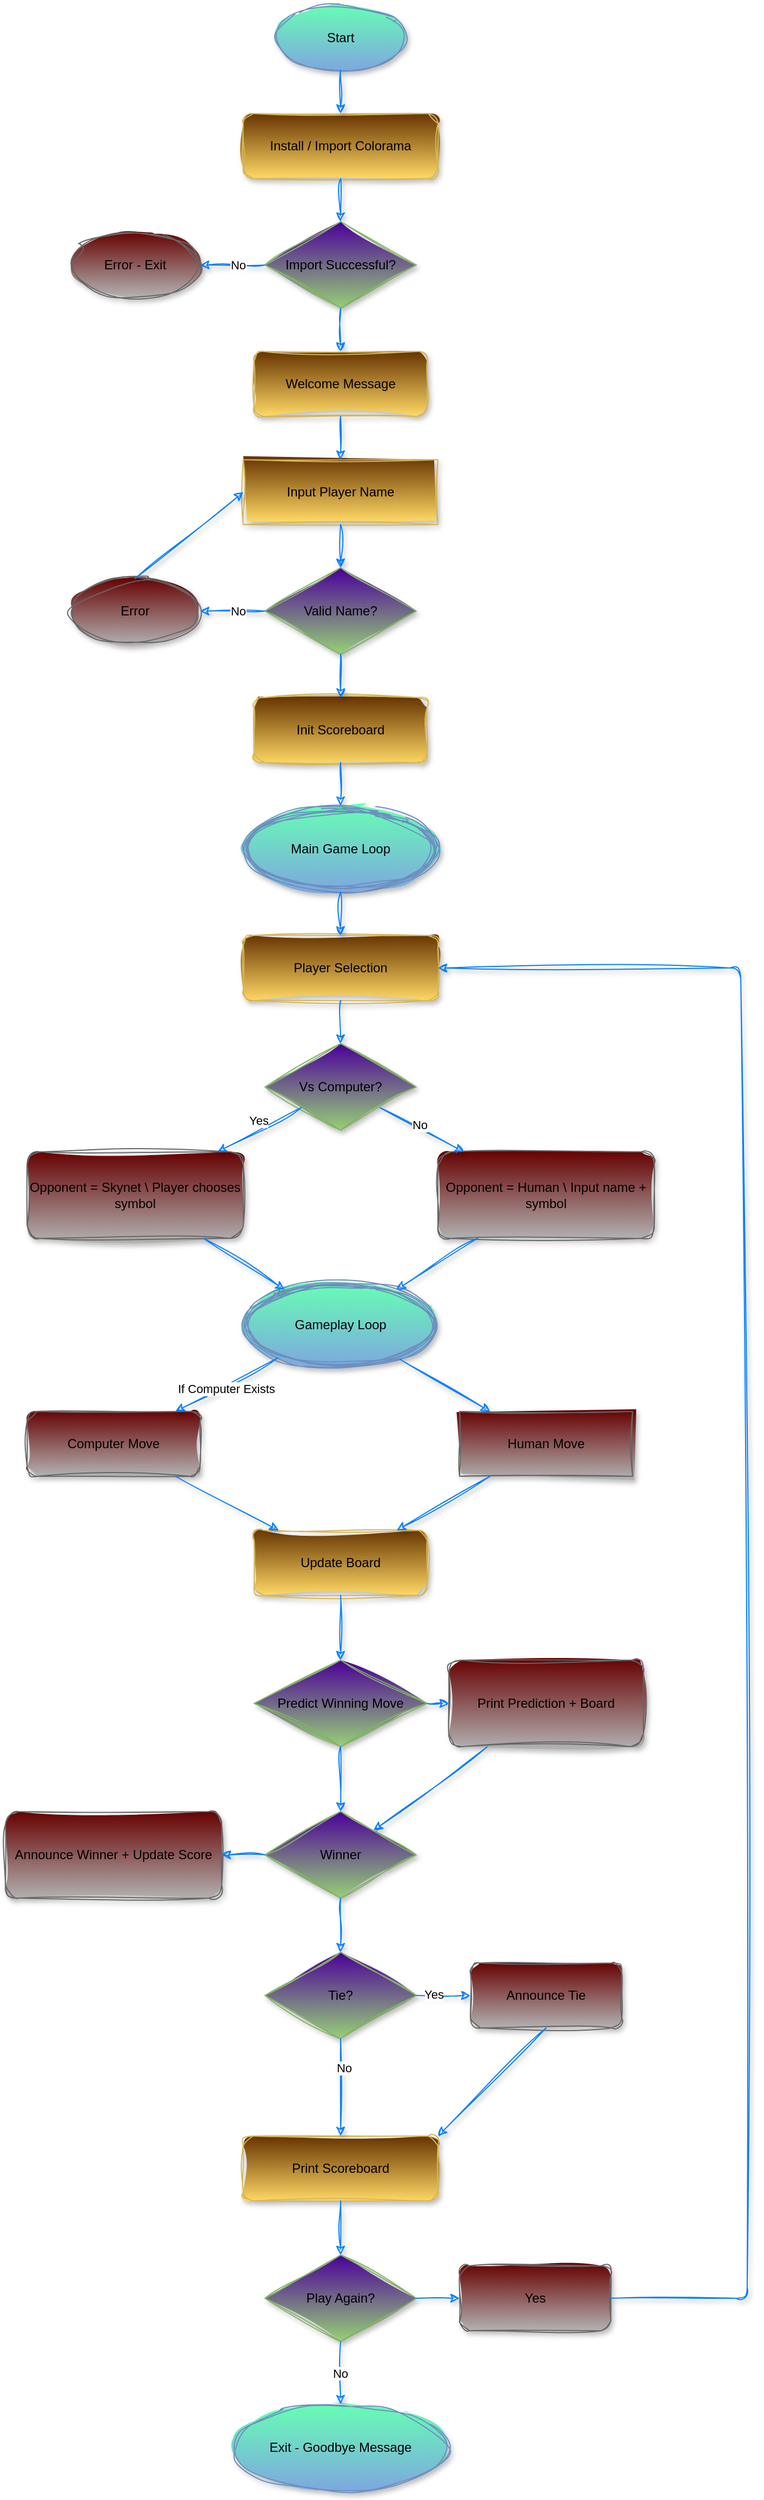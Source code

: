 <mxfile version="28.0.6">
  <diagram name="Cyber XO Extreme Flow" id="detailed1">
    <mxGraphModel dx="2066" dy="1226" grid="1" gridSize="10" guides="1" tooltips="1" connect="1" arrows="1" fold="1" page="1" pageScale="1" pageWidth="827" pageHeight="1169" math="0" shadow="0">
      <root>
        <mxCell id="0" />
        <mxCell id="1" parent="0" />
        <mxCell id="start" value="Start" style="ellipse;whiteSpace=wrap;html=1;sketch=1;curveFitting=1;jiggle=2;fillColor=#66FFB3;gradientColor=#7ea6e0;strokeColor=#6c8ebf;shadow=1;" parent="1" vertex="1">
          <mxGeometry x="324" y="10" width="120" height="60" as="geometry" />
        </mxCell>
        <mxCell id="install" value="Install / Import Colorama" style="rounded=1;whiteSpace=wrap;html=1;fillColor=#663300;strokeColor=#d6b656;gradientColor=#ffd966;sketch=1;curveFitting=1;jiggle=2;shadow=1;" parent="1" vertex="1">
          <mxGeometry x="294" y="110" width="180" height="60" as="geometry" />
        </mxCell>
        <mxCell id="import_dec" value="Import Successful?" style="rhombus;whiteSpace=wrap;html=1;fillColor=#4C0099;strokeColor=#82b366;gradientColor=#97d077;sketch=1;curveFitting=1;jiggle=2;shadow=1;" parent="1" vertex="1">
          <mxGeometry x="314" y="210" width="140" height="80" as="geometry" />
        </mxCell>
        <mxCell id="exit_err" value="Error - Exit" style="ellipse;whiteSpace=wrap;html=1;fillColor=#660000;strokeColor=#666666;gradientColor=#b3b3b3;sketch=1;curveFitting=1;jiggle=2;shadow=1;" parent="1" vertex="1">
          <mxGeometry x="134" y="220" width="120" height="60" as="geometry" />
        </mxCell>
        <mxCell id="welcome" value="Welcome Message" style="rounded=1;whiteSpace=wrap;html=1;fillColor=#663300;strokeColor=#d6b656;gradientColor=#ffd966;sketch=1;curveFitting=1;jiggle=2;shadow=1;" parent="1" vertex="1">
          <mxGeometry x="304" y="330" width="160" height="60" as="geometry" />
        </mxCell>
        <mxCell id="input_name" value="Input Player Name" style="parallelogram;whiteSpace=wrap;html=1;fillColor=#663300;strokeColor=#d6b656;gradientColor=#ffd966;sketch=1;curveFitting=1;jiggle=2;shadow=1;" parent="1" vertex="1">
          <mxGeometry x="294" y="430" width="180" height="60" as="geometry" />
        </mxCell>
        <mxCell id="valid_name" value="Valid Name?" style="rhombus;whiteSpace=wrap;html=1;fillColor=#4C0099;strokeColor=#82b366;gradientColor=#97d077;sketch=1;curveFitting=1;jiggle=2;shadow=1;" parent="1" vertex="1">
          <mxGeometry x="314" y="530" width="140" height="80" as="geometry" />
        </mxCell>
        <mxCell id="scoreboard" value="Init Scoreboard" style="rounded=1;whiteSpace=wrap;html=1;fillColor=#663300;strokeColor=#d6b656;gradientColor=#ffd966;sketch=1;curveFitting=1;jiggle=2;shadow=1;" parent="1" vertex="1">
          <mxGeometry x="304" y="650" width="160" height="60" as="geometry" />
        </mxCell>
        <mxCell id="main_loop" value="Main Game Loop" style="ellipse;shape=doubleEllipse;whiteSpace=wrap;html=1;fillColor=#66FFB3;strokeColor=#6c8ebf;gradientColor=#7ea6e0;sketch=1;curveFitting=1;jiggle=2;shadow=1;" parent="1" vertex="1">
          <mxGeometry x="294" y="750" width="180" height="80" as="geometry" />
        </mxCell>
        <mxCell id="player_sel" value="Player Selection" style="rounded=1;whiteSpace=wrap;html=1;fillColor=#663300;strokeColor=#d6b656;gradientColor=#ffd966;sketch=1;curveFitting=1;jiggle=2;shadow=1;" parent="1" vertex="1">
          <mxGeometry x="294" y="870" width="180" height="60" as="geometry" />
        </mxCell>
        <mxCell id="vs_computer" value="Vs Computer?" style="rhombus;whiteSpace=wrap;html=1;fillColor=#4C0099;strokeColor=#82b366;gradientColor=#97d077;sketch=1;curveFitting=1;jiggle=2;shadow=1;" parent="1" vertex="1">
          <mxGeometry x="314" y="970" width="140" height="80" as="geometry" />
        </mxCell>
        <mxCell id="skynet" value="Opponent = Skynet \ Player chooses symbol" style="rounded=1;whiteSpace=wrap;html=1;fillColor=#660000;strokeColor=#666666;gradientColor=#b3b3b3;sketch=1;curveFitting=1;jiggle=2;shadow=1;" parent="1" vertex="1">
          <mxGeometry x="94" y="1070" width="200" height="80" as="geometry" />
        </mxCell>
        <mxCell id="human" value="Opponent = Human \ Input name + symbol" style="rounded=1;whiteSpace=wrap;html=1;fillColor=#660000;strokeColor=#666666;gradientColor=#b3b3b3;sketch=1;curveFitting=1;jiggle=2;shadow=1;" parent="1" vertex="1">
          <mxGeometry x="474" y="1070" width="200" height="80" as="geometry" />
        </mxCell>
        <mxCell id="game_loop" value="Gameplay Loop" style="ellipse;shape=doubleEllipse;whiteSpace=wrap;html=1;fillColor=#66FFB3;strokeColor=#6c8ebf;gradientColor=#7ea6e0;sketch=1;curveFitting=1;jiggle=2;shadow=1;" parent="1" vertex="1">
          <mxGeometry x="294" y="1190" width="180" height="80" as="geometry" />
        </mxCell>
        <mxCell id="comp_move" value="Computer Move" style="rounded=1;whiteSpace=wrap;html=1;fillColor=#660000;strokeColor=#666666;gradientColor=#b3b3b3;sketch=1;curveFitting=1;jiggle=2;shadow=1;" parent="1" vertex="1">
          <mxGeometry x="94" y="1310" width="160" height="60" as="geometry" />
        </mxCell>
        <mxCell id="human_move" value="Human Move" style="parallelogram;whiteSpace=wrap;html=1;fillColor=#660000;strokeColor=#666666;gradientColor=#b3b3b3;sketch=1;curveFitting=1;jiggle=2;shadow=1;" parent="1" vertex="1">
          <mxGeometry x="494" y="1310" width="160" height="60" as="geometry" />
        </mxCell>
        <mxCell id="update_board" value="Update Board" style="rounded=1;whiteSpace=wrap;html=1;fillColor=#663300;strokeColor=#d6b656;gradientColor=#ffd966;sketch=1;curveFitting=1;jiggle=2;shadow=1;" parent="1" vertex="1">
          <mxGeometry x="304" y="1420" width="160" height="60" as="geometry" />
        </mxCell>
        <mxCell id="check_win" value="Winner" style="rhombus;whiteSpace=wrap;html=1;fillColor=#4C0099;strokeColor=#82b366;gradientColor=#97d077;sketch=1;curveFitting=1;jiggle=2;shadow=1;" parent="1" vertex="1">
          <mxGeometry x="314" y="1680" width="140" height="80" as="geometry" />
        </mxCell>
        <mxCell id="win_exit" value="Announce Winner + Update Score" style="rounded=1;whiteSpace=wrap;html=1;fillColor=#660000;strokeColor=#666666;gradientColor=#b3b3b3;sketch=1;curveFitting=1;jiggle=2;shadow=1;" parent="1" vertex="1">
          <mxGeometry x="74" y="1680" width="200" height="80" as="geometry" />
        </mxCell>
        <mxCell id="check_tie" value="Tie?" style="rhombus;whiteSpace=wrap;html=1;fillColor=#4C0099;strokeColor=#82b366;gradientColor=#97d077;sketch=1;curveFitting=1;jiggle=2;shadow=1;" parent="1" vertex="1">
          <mxGeometry x="314" y="1810" width="140" height="80" as="geometry" />
        </mxCell>
        <mxCell id="tie_exit" value="Announce Tie" style="rounded=1;whiteSpace=wrap;html=1;fillColor=#660000;strokeColor=#666666;gradientColor=#b3b3b3;sketch=1;curveFitting=1;jiggle=2;shadow=1;" parent="1" vertex="1">
          <mxGeometry x="504" y="1820" width="140" height="60" as="geometry" />
        </mxCell>
        <mxCell id="predict" value="Predict Winning Move" style="rhombus;whiteSpace=wrap;html=1;fillColor=#4C0099;strokeColor=#82b366;gradientColor=#97d077;sketch=1;curveFitting=1;jiggle=2;shadow=1;" parent="1" vertex="1">
          <mxGeometry x="304" y="1540" width="160" height="80" as="geometry" />
        </mxCell>
        <mxCell id="print_pred" value="Print Prediction + Board" style="rounded=1;whiteSpace=wrap;html=1;fillColor=#660000;strokeColor=#666666;gradientColor=#b3b3b3;sketch=1;curveFitting=1;jiggle=2;shadow=1;" parent="1" vertex="1">
          <mxGeometry x="484" y="1540" width="180" height="80" as="geometry" />
        </mxCell>
        <mxCell id="print_score" value="Print Scoreboard" style="rounded=1;whiteSpace=wrap;html=1;fillColor=#663300;strokeColor=#d6b656;gradientColor=#ffd966;sketch=1;curveFitting=1;jiggle=2;shadow=1;" parent="1" vertex="1">
          <mxGeometry x="294" y="1980" width="180" height="60" as="geometry" />
        </mxCell>
        <mxCell id="play_again" value="Play Again?" style="rhombus;whiteSpace=wrap;html=1;fillColor=#4C0099;strokeColor=#82b366;gradientColor=#97d077;sketch=1;curveFitting=1;jiggle=2;shadow=1;" parent="1" vertex="1">
          <mxGeometry x="314" y="2090" width="140" height="80" as="geometry" />
        </mxCell>
        <mxCell id="exit_game" value="Exit - Goodbye Message" style="ellipse;whiteSpace=wrap;html=1;fillColor=#66FFB3;strokeColor=#6c8ebf;gradientColor=#7ea6e0;sketch=1;curveFitting=1;jiggle=2;shadow=1;" parent="1" vertex="1">
          <mxGeometry x="284" y="2228" width="200" height="80" as="geometry" />
        </mxCell>
        <mxCell id="edge1" style="fillColor=#f8cecc;strokeColor=#007FFF;gradientColor=#ea6b66;sketch=1;curveFitting=1;jiggle=2;shadow=1;" parent="1" source="start" target="install" edge="1">
          <mxGeometry relative="1" as="geometry" />
        </mxCell>
        <mxCell id="edge2" style="fillColor=#f8cecc;strokeColor=#007FFF;gradientColor=#ea6b66;sketch=1;curveFitting=1;jiggle=2;shadow=1;" parent="1" source="install" target="import_dec" edge="1">
          <mxGeometry relative="1" as="geometry" />
        </mxCell>
        <mxCell id="edge3" style="fillColor=#f8cecc;strokeColor=#007FFF;gradientColor=#ea6b66;sketch=1;curveFitting=1;jiggle=2;shadow=1;" parent="1" source="import_dec" target="exit_err" edge="1">
          <mxGeometry relative="1" as="geometry" />
        </mxCell>
        <mxCell id="S7Kg_eCqH_XXfM1-XtLd-15" value="No" style="edgeLabel;html=1;align=center;verticalAlign=middle;resizable=0;points=[];" vertex="1" connectable="0" parent="edge3">
          <mxGeometry x="-0.156" relative="1" as="geometry">
            <mxPoint as="offset" />
          </mxGeometry>
        </mxCell>
        <mxCell id="edge4" style="fillColor=#f8cecc;strokeColor=#007FFF;gradientColor=#ea6b66;sketch=1;curveFitting=1;jiggle=2;shadow=1;" parent="1" source="import_dec" target="welcome" edge="1">
          <mxGeometry relative="1" as="geometry" />
        </mxCell>
        <mxCell id="edge5" style="fillColor=#f8cecc;strokeColor=#007FFF;gradientColor=#ea6b66;sketch=1;curveFitting=1;jiggle=2;shadow=1;" parent="1" source="welcome" target="input_name" edge="1">
          <mxGeometry relative="1" as="geometry" />
        </mxCell>
        <mxCell id="edge6" style="fillColor=#f8cecc;strokeColor=#007FFF;gradientColor=#ea6b66;sketch=1;curveFitting=1;jiggle=2;shadow=1;" parent="1" source="input_name" target="valid_name" edge="1">
          <mxGeometry relative="1" as="geometry" />
        </mxCell>
        <mxCell id="edge7" style="fillColor=#f8cecc;strokeColor=#007FFF;gradientColor=#ea6b66;sketch=1;curveFitting=1;jiggle=2;shadow=1;" parent="1" source="valid_name" target="scoreboard" edge="1">
          <mxGeometry relative="1" as="geometry" />
        </mxCell>
        <mxCell id="edge8" style="fillColor=#f8cecc;strokeColor=#007FFF;gradientColor=#ea6b66;sketch=1;curveFitting=1;jiggle=2;shadow=1;" parent="1" source="scoreboard" target="main_loop" edge="1">
          <mxGeometry relative="1" as="geometry" />
        </mxCell>
        <mxCell id="edge9" style="fillColor=#f8cecc;strokeColor=#007FFF;gradientColor=#ea6b66;sketch=1;curveFitting=1;jiggle=2;shadow=1;" parent="1" source="main_loop" target="player_sel" edge="1">
          <mxGeometry relative="1" as="geometry" />
        </mxCell>
        <mxCell id="edge10" style="fillColor=#f8cecc;strokeColor=#007FFF;gradientColor=#ea6b66;sketch=1;curveFitting=1;jiggle=2;shadow=1;" parent="1" source="player_sel" target="vs_computer" edge="1">
          <mxGeometry relative="1" as="geometry" />
        </mxCell>
        <mxCell id="edge11" style="fillColor=#f8cecc;strokeColor=#007FFF;gradientColor=#ea6b66;sketch=1;curveFitting=1;jiggle=2;shadow=1;" parent="1" source="vs_computer" target="skynet" edge="1">
          <mxGeometry relative="1" as="geometry" />
        </mxCell>
        <mxCell id="S7Kg_eCqH_XXfM1-XtLd-13" value="Yes" style="edgeLabel;html=1;align=center;verticalAlign=middle;resizable=0;points=[];" vertex="1" connectable="0" parent="edge11">
          <mxGeometry x="-0.062" y="-8" relative="1" as="geometry">
            <mxPoint as="offset" />
          </mxGeometry>
        </mxCell>
        <mxCell id="edge12" style="fillColor=#f8cecc;strokeColor=#007FFF;gradientColor=#ea6b66;sketch=1;curveFitting=1;jiggle=2;shadow=1;" parent="1" source="vs_computer" target="human" edge="1">
          <mxGeometry relative="1" as="geometry" />
        </mxCell>
        <mxCell id="S7Kg_eCqH_XXfM1-XtLd-14" value="No" style="edgeLabel;html=1;align=center;verticalAlign=middle;resizable=0;points=[];" vertex="1" connectable="0" parent="edge12">
          <mxGeometry x="-0.104" y="3" relative="1" as="geometry">
            <mxPoint as="offset" />
          </mxGeometry>
        </mxCell>
        <mxCell id="edge13" style="fillColor=#f8cecc;strokeColor=#007FFF;gradientColor=#ea6b66;sketch=1;curveFitting=1;jiggle=2;shadow=1;" parent="1" source="skynet" target="game_loop" edge="1">
          <mxGeometry relative="1" as="geometry" />
        </mxCell>
        <mxCell id="edge14" style="fillColor=#f8cecc;strokeColor=#007FFF;gradientColor=#ea6b66;sketch=1;curveFitting=1;jiggle=2;shadow=1;" parent="1" source="human" target="game_loop" edge="1">
          <mxGeometry relative="1" as="geometry" />
        </mxCell>
        <mxCell id="edge15" style="fillColor=#f8cecc;strokeColor=#007FFF;gradientColor=#ea6b66;sketch=1;curveFitting=1;jiggle=2;shadow=1;" parent="1" source="game_loop" target="comp_move" edge="1">
          <mxGeometry relative="1" as="geometry" />
        </mxCell>
        <mxCell id="S7Kg_eCqH_XXfM1-XtLd-20" value="If Computer Exists" style="edgeLabel;html=1;align=center;verticalAlign=middle;resizable=0;points=[];" vertex="1" connectable="0" parent="edge15">
          <mxGeometry x="0.045" y="3" relative="1" as="geometry">
            <mxPoint as="offset" />
          </mxGeometry>
        </mxCell>
        <mxCell id="edge16" style="fillColor=#f8cecc;strokeColor=#007FFF;gradientColor=#ea6b66;sketch=1;curveFitting=1;jiggle=2;shadow=1;" parent="1" source="game_loop" target="human_move" edge="1">
          <mxGeometry relative="1" as="geometry" />
        </mxCell>
        <mxCell id="edge17" style="fillColor=#f8cecc;strokeColor=#007FFF;gradientColor=#ea6b66;sketch=1;curveFitting=1;jiggle=2;shadow=1;" parent="1" source="comp_move" target="update_board" edge="1">
          <mxGeometry relative="1" as="geometry" />
        </mxCell>
        <mxCell id="edge18" style="fillColor=#f8cecc;strokeColor=#007FFF;gradientColor=#ea6b66;sketch=1;curveFitting=1;jiggle=2;shadow=1;" parent="1" source="human_move" target="update_board" edge="1">
          <mxGeometry relative="1" as="geometry" />
        </mxCell>
        <mxCell id="edge19" style="fillColor=#f8cecc;strokeColor=#007FFF;gradientColor=#ea6b66;sketch=1;curveFitting=1;jiggle=2;shadow=1;entryX=0.5;entryY=0;entryDx=0;entryDy=0;" parent="1" source="update_board" target="predict" edge="1">
          <mxGeometry relative="1" as="geometry">
            <mxPoint x="504" y="1520" as="targetPoint" />
          </mxGeometry>
        </mxCell>
        <mxCell id="edge20" style="fillColor=#f8cecc;strokeColor=#007FFF;gradientColor=#ea6b66;sketch=1;curveFitting=1;jiggle=2;shadow=1;" parent="1" source="check_win" target="win_exit" edge="1">
          <mxGeometry relative="1" as="geometry" />
        </mxCell>
        <mxCell id="edge21" style="fillColor=#f8cecc;strokeColor=#007FFF;gradientColor=#ea6b66;sketch=1;curveFitting=1;jiggle=2;shadow=1;" parent="1" source="check_win" edge="1">
          <mxGeometry relative="1" as="geometry">
            <mxPoint x="384" y="1810" as="targetPoint" />
          </mxGeometry>
        </mxCell>
        <mxCell id="edge22" style="fillColor=#f8cecc;strokeColor=#007FFF;gradientColor=#ea6b66;sketch=1;curveFitting=1;jiggle=2;shadow=1;" parent="1" source="check_tie" target="tie_exit" edge="1">
          <mxGeometry relative="1" as="geometry" />
        </mxCell>
        <mxCell id="S7Kg_eCqH_XXfM1-XtLd-11" value="Yes" style="edgeLabel;html=1;align=center;verticalAlign=middle;resizable=0;points=[];" vertex="1" connectable="0" parent="edge22">
          <mxGeometry x="-0.373" y="1" relative="1" as="geometry">
            <mxPoint as="offset" />
          </mxGeometry>
        </mxCell>
        <mxCell id="edge23" style="fillColor=#f8cecc;strokeColor=#007FFF;gradientColor=#ea6b66;sketch=1;curveFitting=1;jiggle=2;shadow=1;entryX=0.5;entryY=0;entryDx=0;entryDy=0;" parent="1" source="check_tie" target="print_score" edge="1">
          <mxGeometry relative="1" as="geometry">
            <mxPoint x="404" y="1940" as="targetPoint" />
          </mxGeometry>
        </mxCell>
        <mxCell id="S7Kg_eCqH_XXfM1-XtLd-7" value="No" style="edgeLabel;html=1;align=center;verticalAlign=middle;resizable=0;points=[];" vertex="1" connectable="0" parent="edge23">
          <mxGeometry x="-0.409" y="3" relative="1" as="geometry">
            <mxPoint as="offset" />
          </mxGeometry>
        </mxCell>
        <mxCell id="edge25" style="fillColor=#f8cecc;strokeColor=#007FFF;gradientColor=#ea6b66;sketch=1;curveFitting=1;jiggle=2;shadow=1;" parent="1" source="predict" target="print_pred" edge="1">
          <mxGeometry relative="1" as="geometry" />
        </mxCell>
        <mxCell id="edge27" style="fillColor=#f8cecc;strokeColor=#007FFF;gradientColor=#ea6b66;sketch=1;curveFitting=1;jiggle=2;shadow=1;" parent="1" source="print_pred" target="check_win" edge="1">
          <mxGeometry relative="1" as="geometry">
            <mxPoint x="554" y="1710" as="targetPoint" />
          </mxGeometry>
        </mxCell>
        <mxCell id="edge28" style="fillColor=#f8cecc;strokeColor=#007FFF;gradientColor=#ea6b66;sketch=1;curveFitting=1;jiggle=2;shadow=1;entryX=0.5;entryY=0;entryDx=0;entryDy=0;exitX=0.5;exitY=1;exitDx=0;exitDy=0;" parent="1" source="predict" target="check_win" edge="1">
          <mxGeometry relative="1" as="geometry">
            <mxPoint x="438" y="1660" as="sourcePoint" />
            <mxPoint x="368" y="1690" as="targetPoint" />
          </mxGeometry>
        </mxCell>
        <mxCell id="edge30" value="No" style="fillColor=#f8cecc;strokeColor=#007FFF;gradientColor=#ea6b66;sketch=1;curveFitting=1;jiggle=2;shadow=1;" parent="1" source="play_again" target="exit_game" edge="1">
          <mxGeometry relative="1" as="geometry" />
        </mxCell>
        <mxCell id="UXqL9y__-K7NEQa9s-TE-1" style="edgeStyle=orthogonalEdgeStyle;rounded=0;orthogonalLoop=1;jettySize=auto;html=1;exitX=0.5;exitY=1;exitDx=0;exitDy=0;fillColor=#f8cecc;strokeColor=#007FFF;gradientColor=#ea6b66;sketch=1;curveFitting=1;jiggle=2;shadow=1;" parent="1" source="print_score" target="print_score" edge="1">
          <mxGeometry relative="1" as="geometry" />
        </mxCell>
        <mxCell id="S7Kg_eCqH_XXfM1-XtLd-3" value="Yes" style="rounded=1;whiteSpace=wrap;html=1;fillColor=#660000;strokeColor=#666666;gradientColor=#b3b3b3;sketch=1;curveFitting=1;jiggle=2;shadow=1;" vertex="1" parent="1">
          <mxGeometry x="494" y="2100" width="140" height="60" as="geometry" />
        </mxCell>
        <mxCell id="S7Kg_eCqH_XXfM1-XtLd-5" style="fillColor=#f8cecc;strokeColor=#007FFF;gradientColor=#ea6b66;sketch=1;curveFitting=1;jiggle=2;shadow=1;exitX=1;exitY=0.5;exitDx=0;exitDy=0;entryX=0;entryY=0.5;entryDx=0;entryDy=0;" edge="1" parent="1" source="play_again" target="S7Kg_eCqH_XXfM1-XtLd-3">
          <mxGeometry relative="1" as="geometry">
            <mxPoint x="484" y="2220" as="sourcePoint" />
            <mxPoint x="534" y="2220" as="targetPoint" />
          </mxGeometry>
        </mxCell>
        <mxCell id="S7Kg_eCqH_XXfM1-XtLd-6" style="fillColor=#f8cecc;strokeColor=#007FFF;gradientColor=#ea6b66;sketch=1;curveFitting=1;jiggle=2;shadow=1;exitX=1;exitY=0.5;exitDx=0;exitDy=0;entryX=1;entryY=0.5;entryDx=0;entryDy=0;" edge="1" parent="1" source="S7Kg_eCqH_XXfM1-XtLd-3" target="player_sel">
          <mxGeometry relative="1" as="geometry">
            <mxPoint x="754" y="2230" as="sourcePoint" />
            <mxPoint x="804" y="2230" as="targetPoint" />
            <Array as="points">
              <mxPoint x="760" y="2130" />
              <mxPoint x="754" y="900" />
            </Array>
          </mxGeometry>
        </mxCell>
        <mxCell id="S7Kg_eCqH_XXfM1-XtLd-12" style="fillColor=#f8cecc;strokeColor=#007FFF;gradientColor=#ea6b66;sketch=1;curveFitting=1;jiggle=2;shadow=1;exitX=0.5;exitY=1;exitDx=0;exitDy=0;entryX=1;entryY=0;entryDx=0;entryDy=0;" edge="1" parent="1" source="tie_exit" target="print_score">
          <mxGeometry relative="1" as="geometry">
            <mxPoint x="474" y="1790" as="sourcePoint" />
            <mxPoint x="574" y="1940" as="targetPoint" />
          </mxGeometry>
        </mxCell>
        <mxCell id="S7Kg_eCqH_XXfM1-XtLd-16" value="Error" style="ellipse;whiteSpace=wrap;html=1;fillColor=#660000;strokeColor=#666666;gradientColor=#b3b3b3;sketch=1;curveFitting=1;jiggle=2;shadow=1;" vertex="1" parent="1">
          <mxGeometry x="134" y="540" width="120" height="60" as="geometry" />
        </mxCell>
        <mxCell id="S7Kg_eCqH_XXfM1-XtLd-17" style="fillColor=#f8cecc;strokeColor=#007FFF;gradientColor=#ea6b66;sketch=1;curveFitting=1;jiggle=2;shadow=1;entryX=1;entryY=0.5;entryDx=0;entryDy=0;exitX=0;exitY=0.5;exitDx=0;exitDy=0;" edge="1" parent="1" source="valid_name" target="S7Kg_eCqH_XXfM1-XtLd-16">
          <mxGeometry relative="1" as="geometry">
            <mxPoint x="354" y="390" as="sourcePoint" />
            <mxPoint x="294" y="390" as="targetPoint" />
          </mxGeometry>
        </mxCell>
        <mxCell id="S7Kg_eCqH_XXfM1-XtLd-18" value="No" style="edgeLabel;html=1;align=center;verticalAlign=middle;resizable=0;points=[];" vertex="1" connectable="0" parent="S7Kg_eCqH_XXfM1-XtLd-17">
          <mxGeometry x="-0.156" relative="1" as="geometry">
            <mxPoint as="offset" />
          </mxGeometry>
        </mxCell>
        <mxCell id="S7Kg_eCqH_XXfM1-XtLd-19" style="fillColor=#f8cecc;strokeColor=#007FFF;gradientColor=#ea6b66;sketch=1;curveFitting=1;jiggle=2;shadow=1;entryX=0;entryY=0.5;entryDx=0;entryDy=0;exitX=0.5;exitY=0;exitDx=0;exitDy=0;" edge="1" parent="1" source="S7Kg_eCqH_XXfM1-XtLd-16" target="input_name">
          <mxGeometry relative="1" as="geometry">
            <mxPoint x="334" y="480" as="sourcePoint" />
            <mxPoint x="334" y="520" as="targetPoint" />
          </mxGeometry>
        </mxCell>
        <mxCell id="S7Kg_eCqH_XXfM1-XtLd-21" style="fillColor=#f8cecc;strokeColor=#007FFF;gradientColor=#ea6b66;sketch=1;curveFitting=1;jiggle=2;shadow=1;exitX=0.5;exitY=1;exitDx=0;exitDy=0;entryX=0.5;entryY=0;entryDx=0;entryDy=0;" edge="1" parent="1" source="print_score" target="play_again">
          <mxGeometry relative="1" as="geometry">
            <mxPoint x="244" y="1970" as="sourcePoint" />
            <mxPoint x="244" y="2020" as="targetPoint" />
          </mxGeometry>
        </mxCell>
      </root>
    </mxGraphModel>
  </diagram>
</mxfile>
